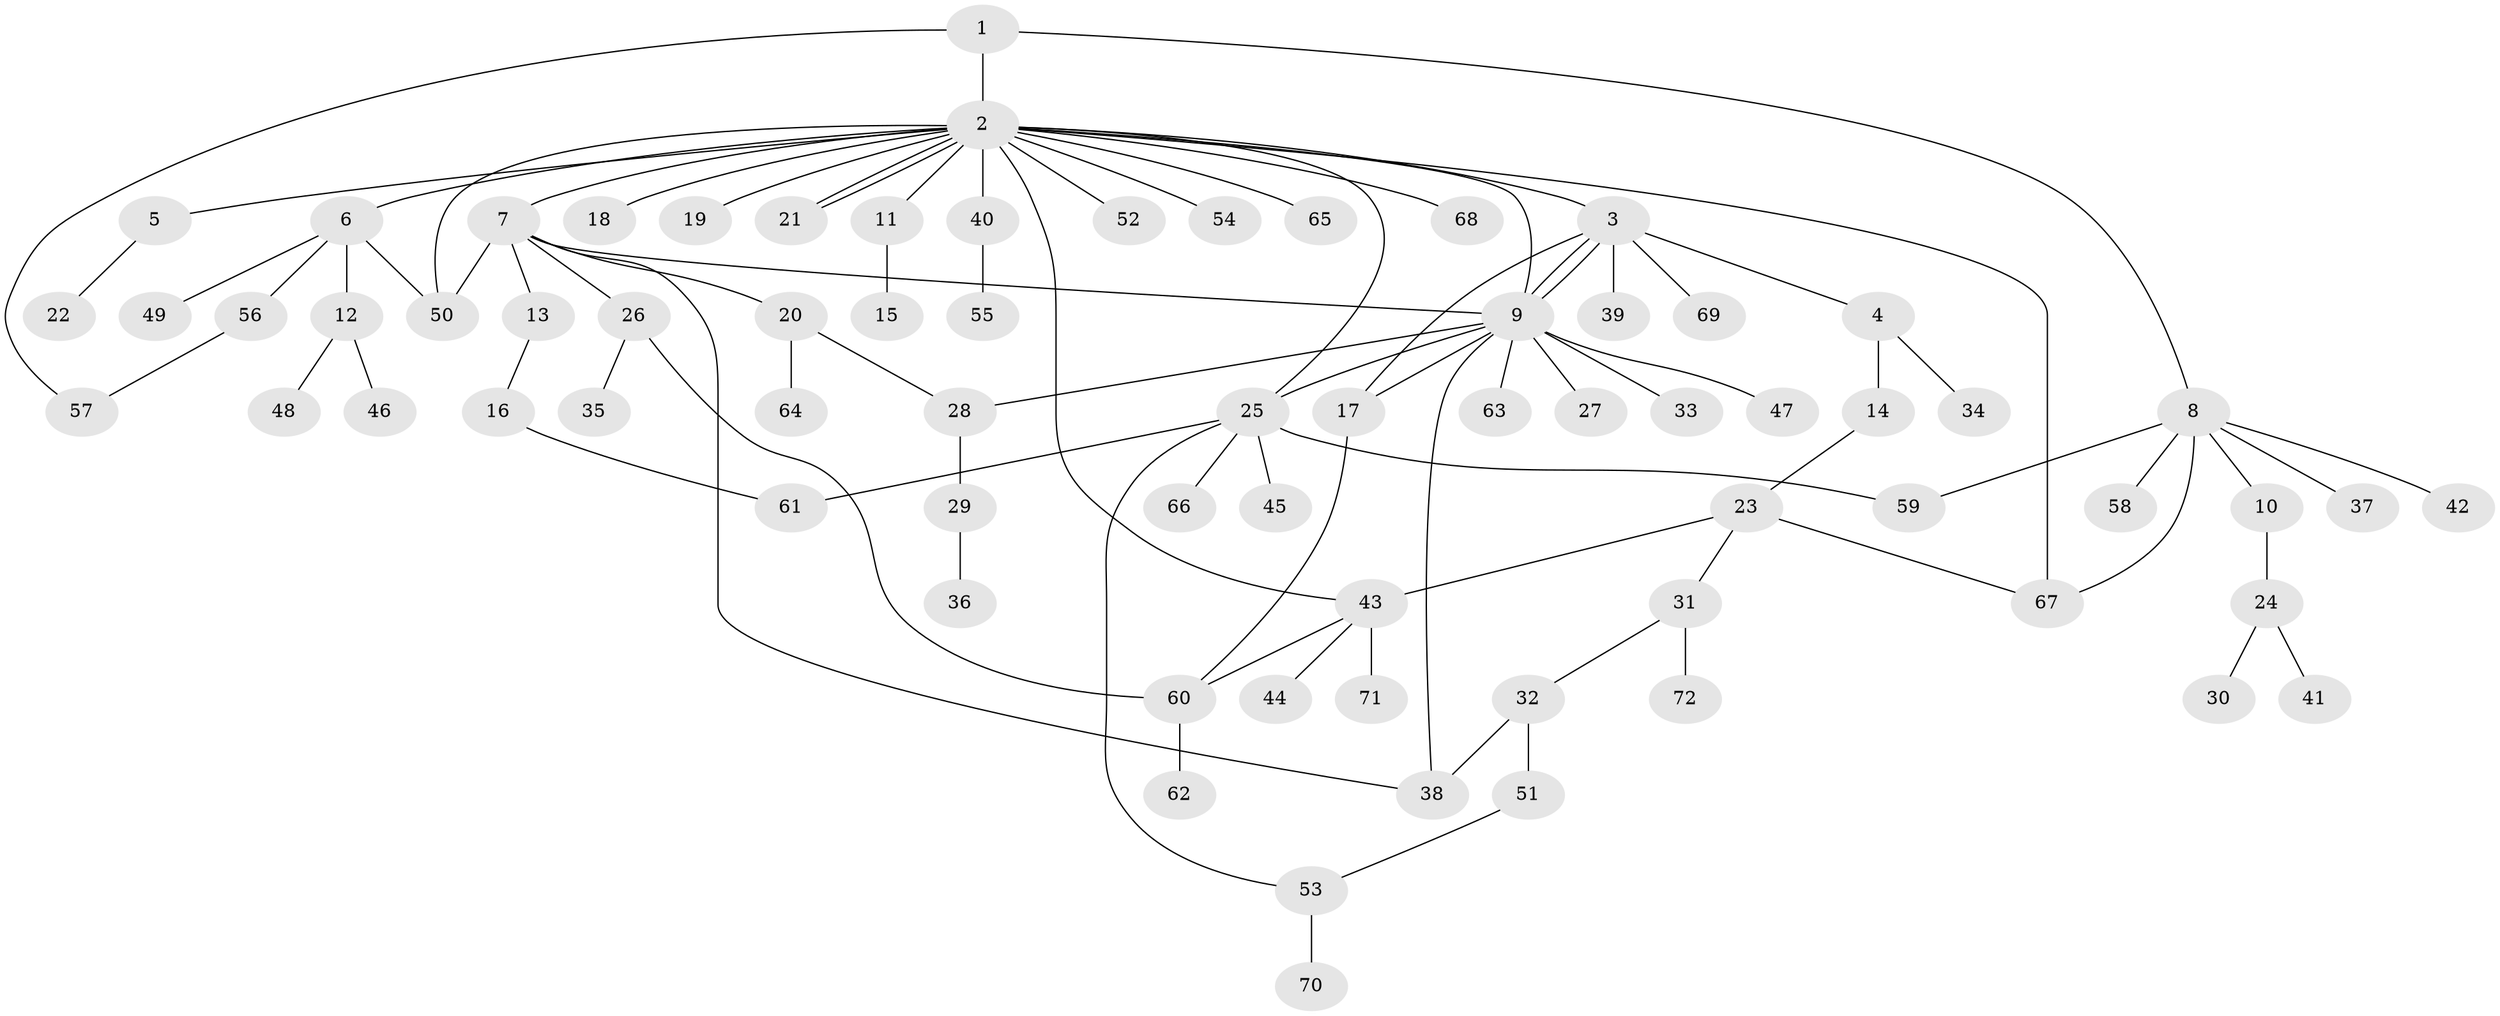 // Generated by graph-tools (version 1.1) at 2025/48/03/09/25 04:48:34]
// undirected, 72 vertices, 91 edges
graph export_dot {
graph [start="1"]
  node [color=gray90,style=filled];
  1;
  2;
  3;
  4;
  5;
  6;
  7;
  8;
  9;
  10;
  11;
  12;
  13;
  14;
  15;
  16;
  17;
  18;
  19;
  20;
  21;
  22;
  23;
  24;
  25;
  26;
  27;
  28;
  29;
  30;
  31;
  32;
  33;
  34;
  35;
  36;
  37;
  38;
  39;
  40;
  41;
  42;
  43;
  44;
  45;
  46;
  47;
  48;
  49;
  50;
  51;
  52;
  53;
  54;
  55;
  56;
  57;
  58;
  59;
  60;
  61;
  62;
  63;
  64;
  65;
  66;
  67;
  68;
  69;
  70;
  71;
  72;
  1 -- 2;
  1 -- 8;
  1 -- 57;
  2 -- 3;
  2 -- 5;
  2 -- 6;
  2 -- 7;
  2 -- 9;
  2 -- 11;
  2 -- 18;
  2 -- 19;
  2 -- 21;
  2 -- 21;
  2 -- 25;
  2 -- 40;
  2 -- 43;
  2 -- 50;
  2 -- 52;
  2 -- 54;
  2 -- 65;
  2 -- 67;
  2 -- 68;
  3 -- 4;
  3 -- 9;
  3 -- 9;
  3 -- 17;
  3 -- 39;
  3 -- 69;
  4 -- 14;
  4 -- 34;
  5 -- 22;
  6 -- 12;
  6 -- 49;
  6 -- 50;
  6 -- 56;
  7 -- 9;
  7 -- 13;
  7 -- 20;
  7 -- 26;
  7 -- 38;
  7 -- 50;
  8 -- 10;
  8 -- 37;
  8 -- 42;
  8 -- 58;
  8 -- 59;
  8 -- 67;
  9 -- 17;
  9 -- 25;
  9 -- 27;
  9 -- 28;
  9 -- 33;
  9 -- 38;
  9 -- 47;
  9 -- 63;
  10 -- 24;
  11 -- 15;
  12 -- 46;
  12 -- 48;
  13 -- 16;
  14 -- 23;
  16 -- 61;
  17 -- 60;
  20 -- 28;
  20 -- 64;
  23 -- 31;
  23 -- 43;
  23 -- 67;
  24 -- 30;
  24 -- 41;
  25 -- 45;
  25 -- 53;
  25 -- 59;
  25 -- 61;
  25 -- 66;
  26 -- 35;
  26 -- 60;
  28 -- 29;
  29 -- 36;
  31 -- 32;
  31 -- 72;
  32 -- 38;
  32 -- 51;
  40 -- 55;
  43 -- 44;
  43 -- 60;
  43 -- 71;
  51 -- 53;
  53 -- 70;
  56 -- 57;
  60 -- 62;
}
